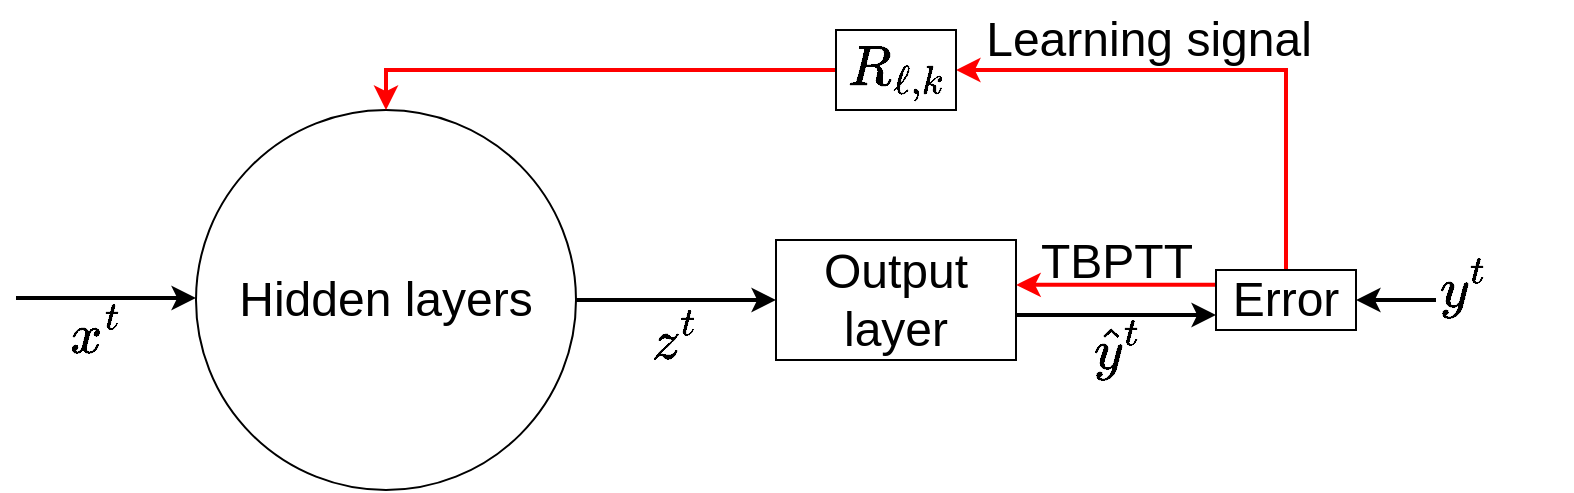 <mxfile version="21.1.2" type="device">
  <diagram name="Page-1" id="uZ-8Td6V-HRIUVj7D2OZ">
    <mxGraphModel dx="1418" dy="820" grid="1" gridSize="10" guides="1" tooltips="1" connect="1" arrows="1" fold="1" page="1" pageScale="1" pageWidth="850" pageHeight="1100" math="1" shadow="0">
      <root>
        <mxCell id="0" />
        <mxCell id="1" parent="0" />
        <mxCell id="5T-OULfm5Vfq0g_jo4e0-1" value="$$x^t$$" style="text;html=1;align=center;verticalAlign=middle;whiteSpace=wrap;rounded=0;fontSize=24;labelBorderColor=none;strokeColor=none;" parent="1" vertex="1">
          <mxGeometry x="50" y="307" width="40" height="30" as="geometry" />
        </mxCell>
        <mxCell id="5T-OULfm5Vfq0g_jo4e0-10" style="edgeStyle=orthogonalEdgeStyle;rounded=0;orthogonalLoop=1;jettySize=auto;html=1;entryX=0;entryY=0.5;entryDx=0;entryDy=0;fontSize=24;strokeWidth=2;" parent="1" source="5T-OULfm5Vfq0g_jo4e0-2" target="5T-OULfm5Vfq0g_jo4e0-3" edge="1">
          <mxGeometry relative="1" as="geometry" />
        </mxCell>
        <mxCell id="5T-OULfm5Vfq0g_jo4e0-2" value="Hidden layers" style="ellipse;whiteSpace=wrap;html=1;aspect=fixed;fontSize=24;" parent="1" vertex="1">
          <mxGeometry x="120" y="210" width="190" height="190" as="geometry" />
        </mxCell>
        <mxCell id="5T-OULfm5Vfq0g_jo4e0-19" style="edgeStyle=orthogonalEdgeStyle;rounded=0;orthogonalLoop=1;jettySize=auto;html=1;entryX=0;entryY=0.75;entryDx=0;entryDy=0;strokeColor=#000000;strokeWidth=2;fontSize=24;" parent="1" source="5T-OULfm5Vfq0g_jo4e0-3" target="5T-OULfm5Vfq0g_jo4e0-12" edge="1">
          <mxGeometry relative="1" as="geometry">
            <Array as="points">
              <mxPoint x="580" y="313" />
            </Array>
          </mxGeometry>
        </mxCell>
        <mxCell id="5T-OULfm5Vfq0g_jo4e0-3" value="Output layer" style="rounded=0;whiteSpace=wrap;html=1;fontSize=24;" parent="1" vertex="1">
          <mxGeometry x="410" y="275" width="120" height="60" as="geometry" />
        </mxCell>
        <mxCell id="5T-OULfm5Vfq0g_jo4e0-4" value="$$z^t$$" style="text;html=1;strokeColor=none;fillColor=none;align=center;verticalAlign=middle;whiteSpace=wrap;rounded=0;fontSize=24;" parent="1" vertex="1">
          <mxGeometry x="340" y="310" width="40" height="30" as="geometry" />
        </mxCell>
        <mxCell id="5T-OULfm5Vfq0g_jo4e0-6" value="$$\hat{y}^{t}$$" style="text;html=1;align=center;verticalAlign=middle;resizable=0;points=[];autosize=1;strokeColor=none;fillColor=none;fontSize=24;" parent="1" vertex="1">
          <mxGeometry x="490" y="310" width="180" height="40" as="geometry" />
        </mxCell>
        <mxCell id="5T-OULfm5Vfq0g_jo4e0-7" value="$$y^t$$" style="text;html=1;align=center;verticalAlign=middle;resizable=0;points=[];autosize=1;strokeColor=none;fillColor=none;fontSize=24;" parent="1" vertex="1">
          <mxGeometry x="698" y="279" width="110" height="40" as="geometry" />
        </mxCell>
        <mxCell id="5T-OULfm5Vfq0g_jo4e0-9" value="" style="endArrow=classic;html=1;rounded=0;fontSize=24;entryX=0;entryY=0.5;entryDx=0;entryDy=0;strokeWidth=2;" parent="1" edge="1">
          <mxGeometry width="50" height="50" relative="1" as="geometry">
            <mxPoint x="30" y="304" as="sourcePoint" />
            <mxPoint x="120.0" y="304" as="targetPoint" />
          </mxGeometry>
        </mxCell>
        <mxCell id="5T-OULfm5Vfq0g_jo4e0-15" style="edgeStyle=orthogonalEdgeStyle;rounded=0;orthogonalLoop=1;jettySize=auto;html=1;entryX=1;entryY=0.5;entryDx=0;entryDy=0;fontSize=24;strokeColor=#FF0000;strokeWidth=2;" parent="1" source="5T-OULfm5Vfq0g_jo4e0-12" target="5T-OULfm5Vfq0g_jo4e0-14" edge="1">
          <mxGeometry relative="1" as="geometry">
            <Array as="points">
              <mxPoint x="665" y="190" />
            </Array>
          </mxGeometry>
        </mxCell>
        <mxCell id="5T-OULfm5Vfq0g_jo4e0-20" style="edgeStyle=orthogonalEdgeStyle;rounded=0;orthogonalLoop=1;jettySize=auto;html=1;entryX=1.001;entryY=0.374;entryDx=0;entryDy=0;entryPerimeter=0;strokeColor=#FF0000;strokeWidth=2;fontSize=24;" parent="1" source="5T-OULfm5Vfq0g_jo4e0-12" target="5T-OULfm5Vfq0g_jo4e0-3" edge="1">
          <mxGeometry relative="1" as="geometry">
            <Array as="points">
              <mxPoint x="580" y="297" />
            </Array>
          </mxGeometry>
        </mxCell>
        <mxCell id="5T-OULfm5Vfq0g_jo4e0-24" style="edgeStyle=orthogonalEdgeStyle;rounded=0;orthogonalLoop=1;jettySize=auto;html=1;strokeColor=#000000;strokeWidth=2;fontSize=24;endArrow=none;endFill=0;startArrow=classic;startFill=1;" parent="1" source="5T-OULfm5Vfq0g_jo4e0-12" edge="1">
          <mxGeometry relative="1" as="geometry">
            <mxPoint x="740" y="305" as="targetPoint" />
          </mxGeometry>
        </mxCell>
        <mxCell id="5T-OULfm5Vfq0g_jo4e0-12" value="Error" style="rounded=0;whiteSpace=wrap;html=1;labelBorderColor=none;strokeColor=default;fontSize=24;" parent="1" vertex="1">
          <mxGeometry x="630" y="290" width="70" height="30" as="geometry" />
        </mxCell>
        <mxCell id="5T-OULfm5Vfq0g_jo4e0-21" style="edgeStyle=orthogonalEdgeStyle;rounded=0;orthogonalLoop=1;jettySize=auto;html=1;entryX=0.5;entryY=0;entryDx=0;entryDy=0;strokeColor=#FF0000;strokeWidth=2;fontSize=24;" parent="1" source="5T-OULfm5Vfq0g_jo4e0-14" target="5T-OULfm5Vfq0g_jo4e0-2" edge="1">
          <mxGeometry relative="1" as="geometry" />
        </mxCell>
        <mxCell id="5T-OULfm5Vfq0g_jo4e0-14" value="$$R_{\ell, k}$$" style="rounded=0;whiteSpace=wrap;html=1;labelBorderColor=none;strokeColor=default;fontSize=24;" parent="1" vertex="1">
          <mxGeometry x="440" y="170" width="60" height="40" as="geometry" />
        </mxCell>
        <mxCell id="5T-OULfm5Vfq0g_jo4e0-22" value="Learning signal" style="text;html=1;align=center;verticalAlign=middle;resizable=0;points=[];autosize=1;strokeColor=none;fillColor=none;fontSize=24;" parent="1" vertex="1">
          <mxGeometry x="501" y="155" width="190" height="40" as="geometry" />
        </mxCell>
        <mxCell id="5T-OULfm5Vfq0g_jo4e0-23" value="TBPTT" style="text;html=1;align=center;verticalAlign=middle;resizable=0;points=[];autosize=1;strokeColor=none;fillColor=none;fontSize=24;" parent="1" vertex="1">
          <mxGeometry x="530" y="266" width="100" height="40" as="geometry" />
        </mxCell>
      </root>
    </mxGraphModel>
  </diagram>
</mxfile>
